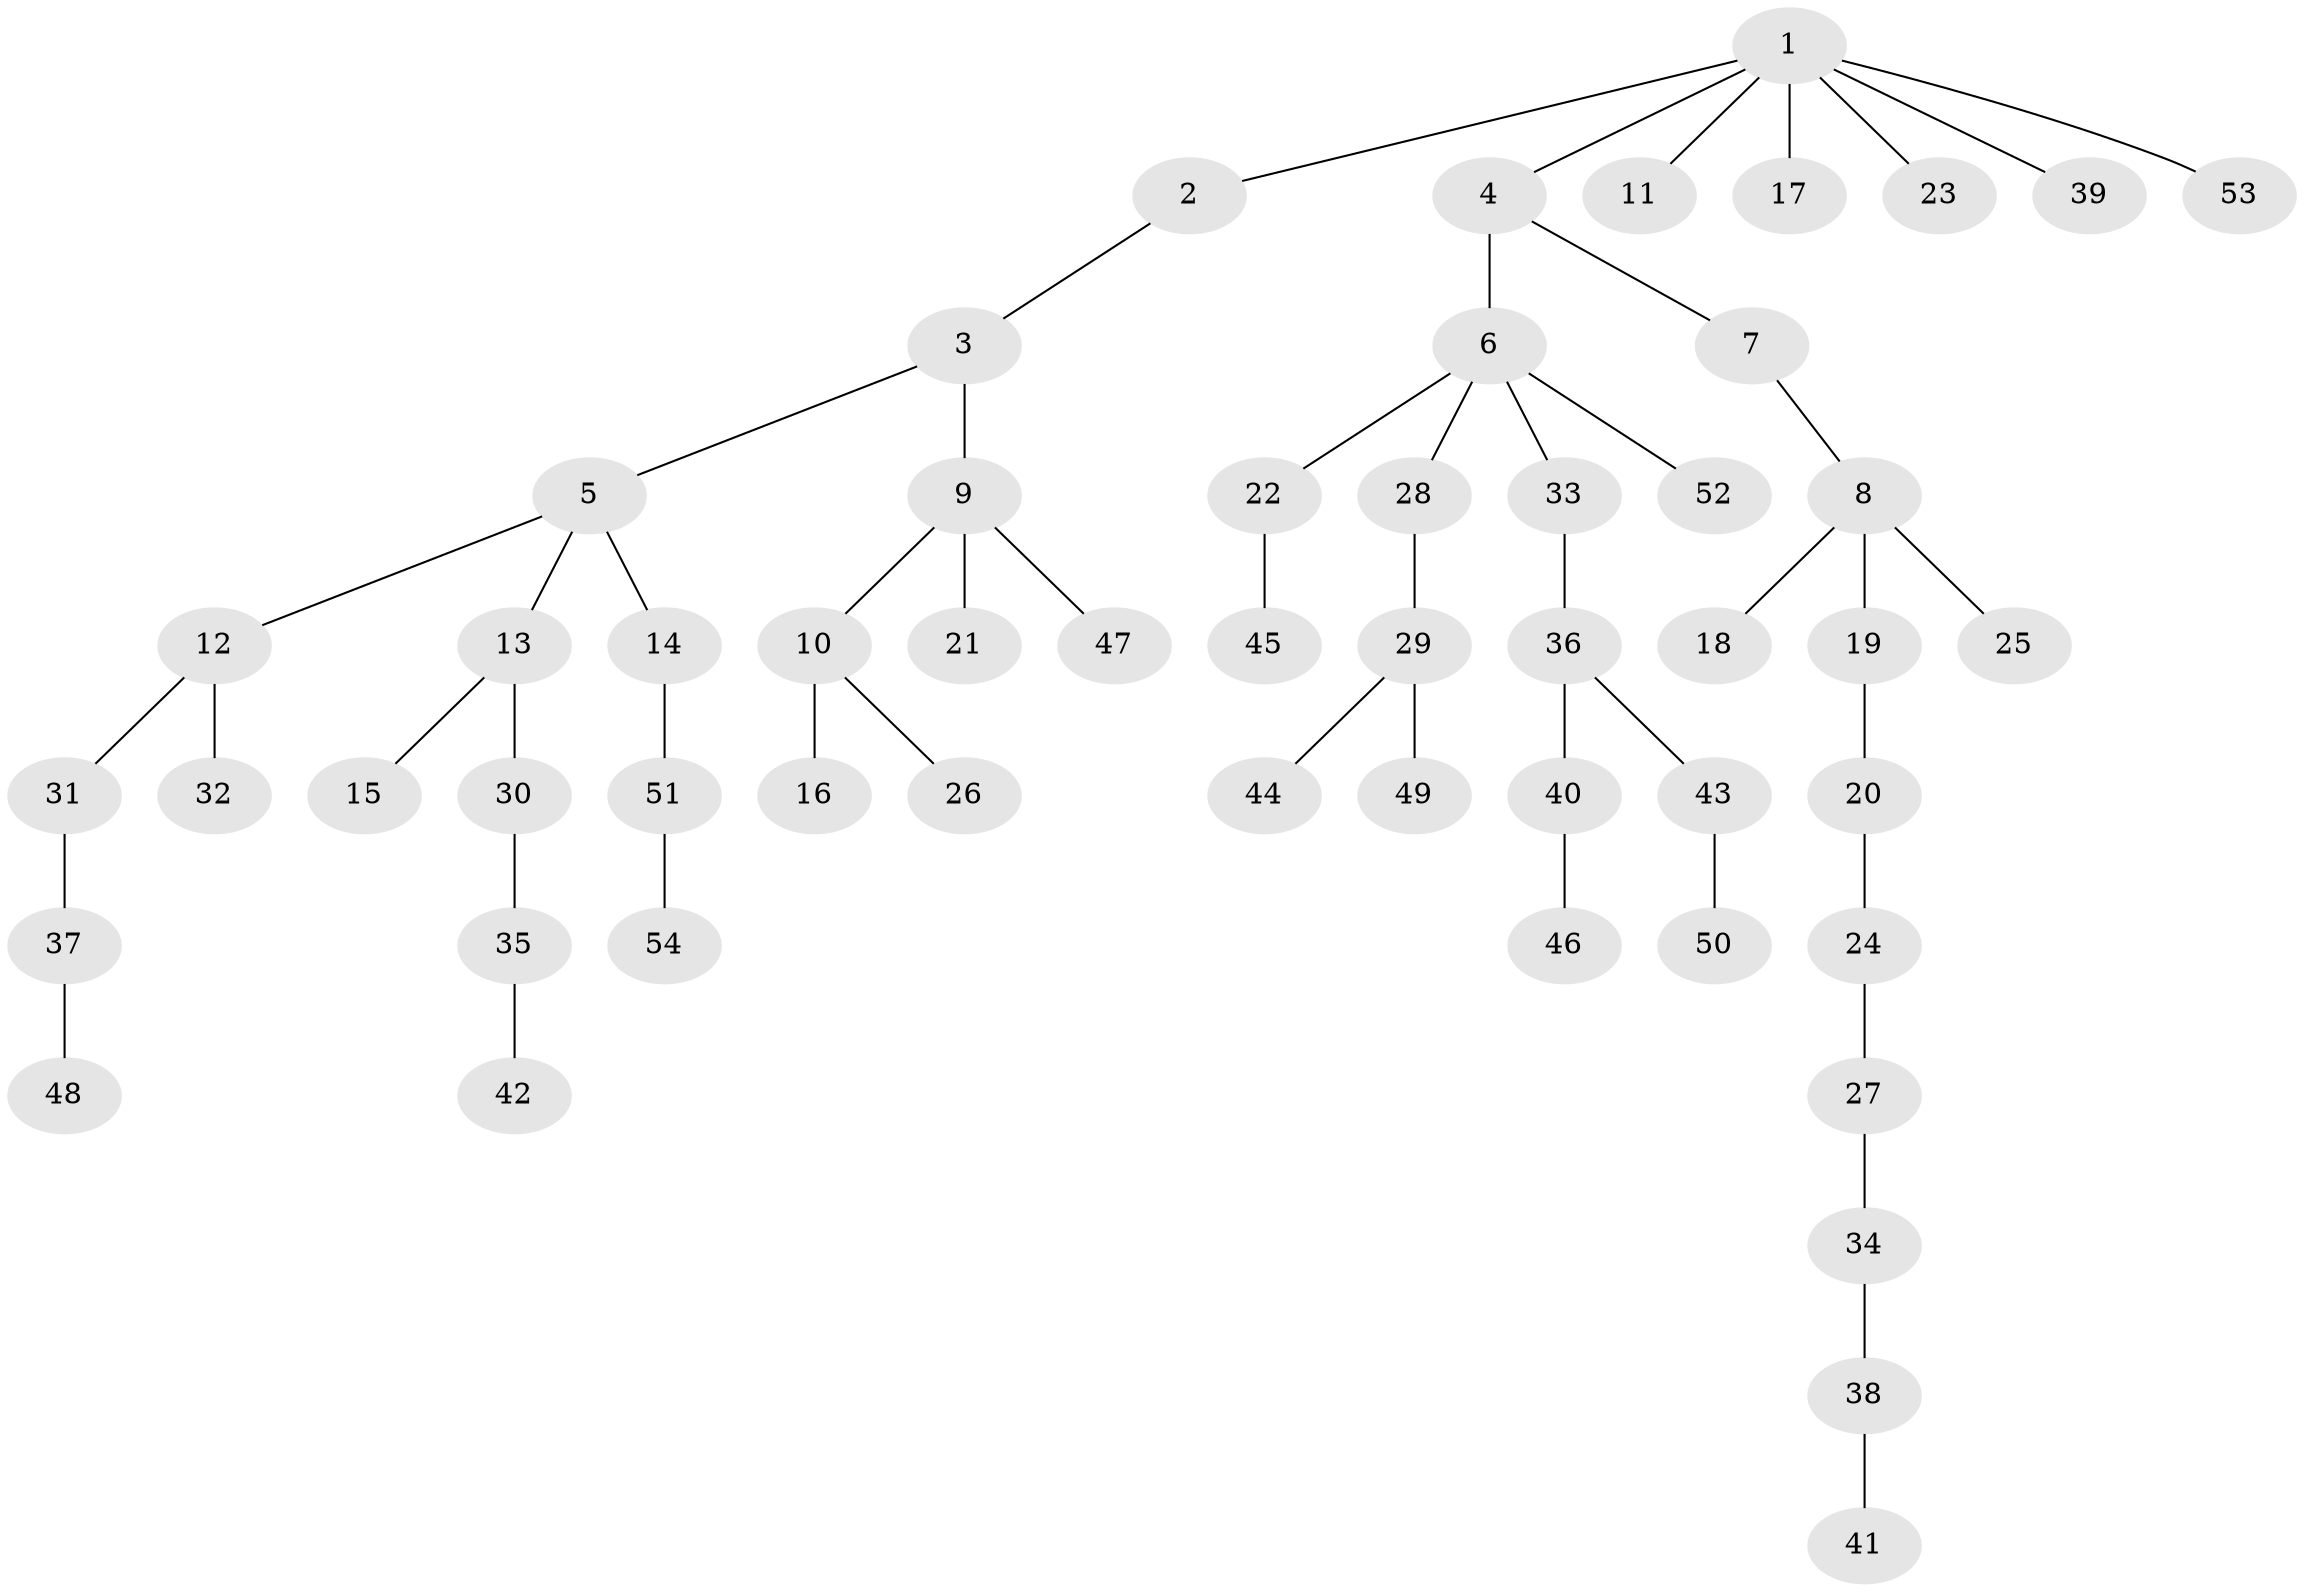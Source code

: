 // original degree distribution, {8: 0.013157894736842105, 3: 0.06578947368421052, 4: 0.11842105263157894, 1: 0.4473684210526316, 5: 0.013157894736842105, 2: 0.34210526315789475}
// Generated by graph-tools (version 1.1) at 2025/51/03/04/25 22:51:45]
// undirected, 54 vertices, 53 edges
graph export_dot {
  node [color=gray90,style=filled];
  1;
  2;
  3;
  4;
  5;
  6;
  7;
  8;
  9;
  10;
  11;
  12;
  13;
  14;
  15;
  16;
  17;
  18;
  19;
  20;
  21;
  22;
  23;
  24;
  25;
  26;
  27;
  28;
  29;
  30;
  31;
  32;
  33;
  34;
  35;
  36;
  37;
  38;
  39;
  40;
  41;
  42;
  43;
  44;
  45;
  46;
  47;
  48;
  49;
  50;
  51;
  52;
  53;
  54;
  1 -- 2 [weight=1.0];
  1 -- 4 [weight=1.0];
  1 -- 11 [weight=1.0];
  1 -- 17 [weight=1.0];
  1 -- 23 [weight=1.0];
  1 -- 39 [weight=1.0];
  1 -- 53 [weight=1.0];
  2 -- 3 [weight=1.0];
  3 -- 5 [weight=1.0];
  3 -- 9 [weight=1.0];
  4 -- 6 [weight=1.0];
  4 -- 7 [weight=1.0];
  5 -- 12 [weight=1.0];
  5 -- 13 [weight=1.0];
  5 -- 14 [weight=1.0];
  6 -- 22 [weight=1.0];
  6 -- 28 [weight=1.0];
  6 -- 33 [weight=1.0];
  6 -- 52 [weight=1.0];
  7 -- 8 [weight=1.0];
  8 -- 18 [weight=1.0];
  8 -- 19 [weight=1.0];
  8 -- 25 [weight=1.0];
  9 -- 10 [weight=1.0];
  9 -- 21 [weight=1.0];
  9 -- 47 [weight=1.0];
  10 -- 16 [weight=1.0];
  10 -- 26 [weight=1.0];
  12 -- 31 [weight=1.0];
  12 -- 32 [weight=1.0];
  13 -- 15 [weight=1.0];
  13 -- 30 [weight=1.0];
  14 -- 51 [weight=1.0];
  19 -- 20 [weight=1.0];
  20 -- 24 [weight=1.0];
  22 -- 45 [weight=1.0];
  24 -- 27 [weight=1.0];
  27 -- 34 [weight=1.0];
  28 -- 29 [weight=1.0];
  29 -- 44 [weight=1.0];
  29 -- 49 [weight=1.0];
  30 -- 35 [weight=1.0];
  31 -- 37 [weight=1.0];
  33 -- 36 [weight=1.0];
  34 -- 38 [weight=1.0];
  35 -- 42 [weight=1.0];
  36 -- 40 [weight=1.0];
  36 -- 43 [weight=1.0];
  37 -- 48 [weight=1.0];
  38 -- 41 [weight=1.0];
  40 -- 46 [weight=1.0];
  43 -- 50 [weight=1.0];
  51 -- 54 [weight=1.0];
}
